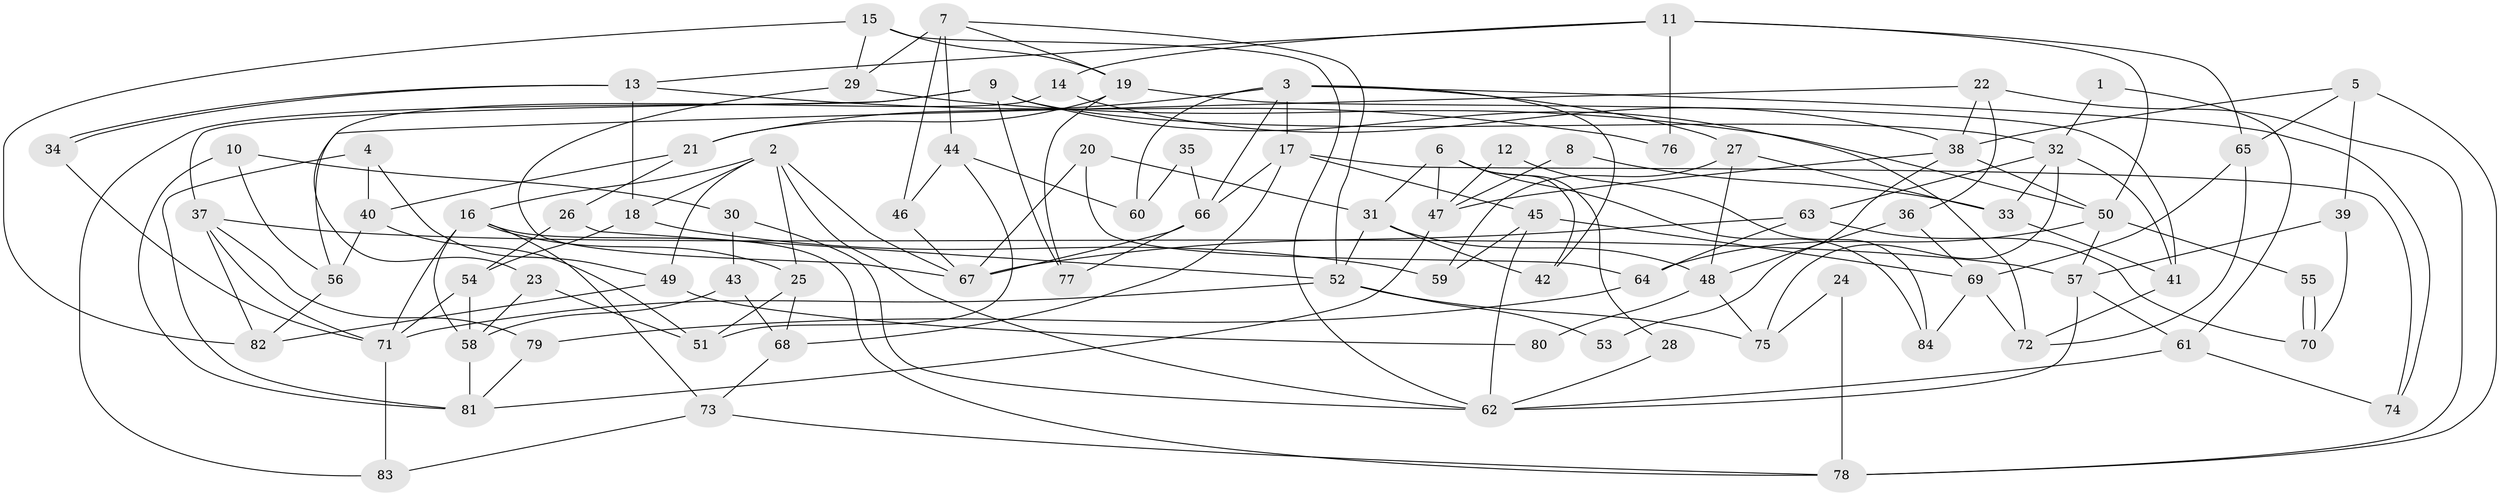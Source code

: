 // Generated by graph-tools (version 1.1) at 2025/15/03/09/25 04:15:01]
// undirected, 84 vertices, 168 edges
graph export_dot {
graph [start="1"]
  node [color=gray90,style=filled];
  1;
  2;
  3;
  4;
  5;
  6;
  7;
  8;
  9;
  10;
  11;
  12;
  13;
  14;
  15;
  16;
  17;
  18;
  19;
  20;
  21;
  22;
  23;
  24;
  25;
  26;
  27;
  28;
  29;
  30;
  31;
  32;
  33;
  34;
  35;
  36;
  37;
  38;
  39;
  40;
  41;
  42;
  43;
  44;
  45;
  46;
  47;
  48;
  49;
  50;
  51;
  52;
  53;
  54;
  55;
  56;
  57;
  58;
  59;
  60;
  61;
  62;
  63;
  64;
  65;
  66;
  67;
  68;
  69;
  70;
  71;
  72;
  73;
  74;
  75;
  76;
  77;
  78;
  79;
  80;
  81;
  82;
  83;
  84;
  1 -- 32;
  1 -- 61;
  2 -- 16;
  2 -- 18;
  2 -- 25;
  2 -- 49;
  2 -- 62;
  2 -- 67;
  3 -- 17;
  3 -- 74;
  3 -- 21;
  3 -- 27;
  3 -- 42;
  3 -- 60;
  3 -- 66;
  4 -- 49;
  4 -- 40;
  4 -- 81;
  5 -- 38;
  5 -- 78;
  5 -- 39;
  5 -- 65;
  6 -- 42;
  6 -- 31;
  6 -- 28;
  6 -- 47;
  6 -- 84;
  7 -- 52;
  7 -- 29;
  7 -- 19;
  7 -- 44;
  7 -- 46;
  8 -- 47;
  8 -- 33;
  9 -- 32;
  9 -- 83;
  9 -- 37;
  9 -- 72;
  9 -- 77;
  10 -- 81;
  10 -- 56;
  10 -- 30;
  11 -- 14;
  11 -- 50;
  11 -- 13;
  11 -- 65;
  11 -- 76;
  12 -- 84;
  12 -- 47;
  13 -- 34;
  13 -- 34;
  13 -- 18;
  13 -- 76;
  14 -- 38;
  14 -- 23;
  15 -- 62;
  15 -- 19;
  15 -- 29;
  15 -- 82;
  16 -- 25;
  16 -- 71;
  16 -- 58;
  16 -- 73;
  16 -- 78;
  17 -- 68;
  17 -- 66;
  17 -- 45;
  17 -- 74;
  18 -- 59;
  18 -- 54;
  19 -- 77;
  19 -- 21;
  19 -- 41;
  20 -- 67;
  20 -- 31;
  20 -- 64;
  21 -- 26;
  21 -- 40;
  22 -- 78;
  22 -- 38;
  22 -- 36;
  22 -- 56;
  23 -- 58;
  23 -- 51;
  24 -- 75;
  24 -- 78;
  25 -- 51;
  25 -- 68;
  26 -- 54;
  26 -- 52;
  27 -- 33;
  27 -- 48;
  27 -- 59;
  28 -- 62;
  29 -- 67;
  29 -- 50;
  30 -- 62;
  30 -- 43;
  31 -- 52;
  31 -- 48;
  31 -- 42;
  32 -- 75;
  32 -- 41;
  32 -- 33;
  32 -- 63;
  33 -- 41;
  34 -- 71;
  35 -- 66;
  35 -- 60;
  36 -- 69;
  36 -- 48;
  37 -- 57;
  37 -- 71;
  37 -- 79;
  37 -- 82;
  38 -- 50;
  38 -- 47;
  38 -- 53;
  39 -- 70;
  39 -- 57;
  40 -- 56;
  40 -- 51;
  41 -- 72;
  43 -- 58;
  43 -- 68;
  44 -- 46;
  44 -- 51;
  44 -- 60;
  45 -- 69;
  45 -- 59;
  45 -- 62;
  46 -- 67;
  47 -- 81;
  48 -- 75;
  48 -- 80;
  49 -- 82;
  49 -- 80;
  50 -- 57;
  50 -- 55;
  50 -- 64;
  52 -- 71;
  52 -- 53;
  52 -- 75;
  54 -- 58;
  54 -- 71;
  55 -- 70;
  55 -- 70;
  56 -- 82;
  57 -- 62;
  57 -- 61;
  58 -- 81;
  61 -- 62;
  61 -- 74;
  63 -- 64;
  63 -- 67;
  63 -- 70;
  64 -- 79;
  65 -- 69;
  65 -- 72;
  66 -- 67;
  66 -- 77;
  68 -- 73;
  69 -- 72;
  69 -- 84;
  71 -- 83;
  73 -- 78;
  73 -- 83;
  79 -- 81;
}
